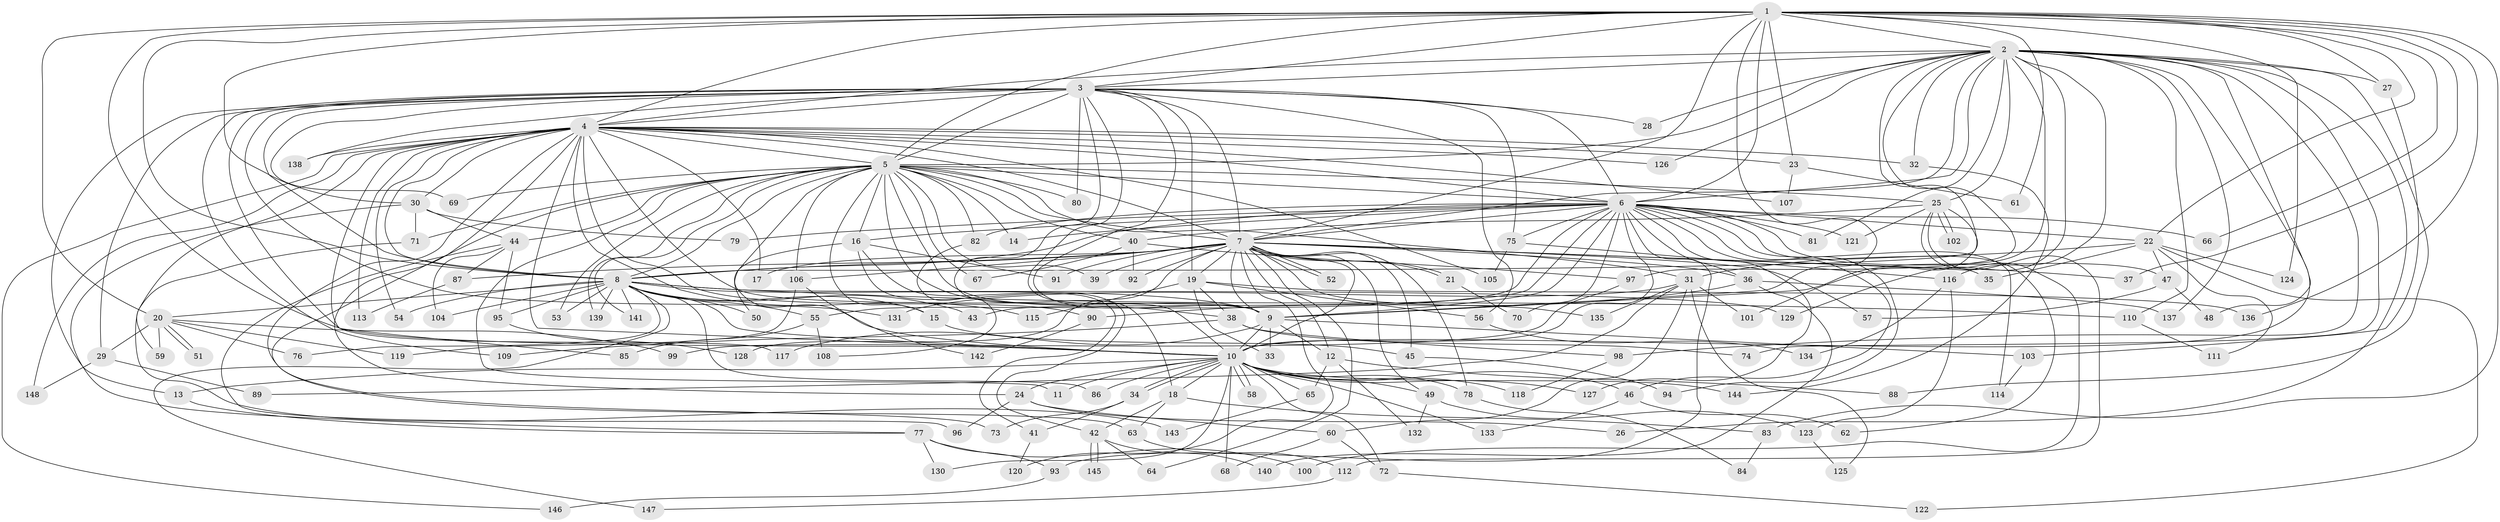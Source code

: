 // Generated by graph-tools (version 1.1) at 2025/43/03/09/25 04:43:40]
// undirected, 148 vertices, 321 edges
graph export_dot {
graph [start="1"]
  node [color=gray90,style=filled];
  1;
  2;
  3;
  4;
  5;
  6;
  7;
  8;
  9;
  10;
  11;
  12;
  13;
  14;
  15;
  16;
  17;
  18;
  19;
  20;
  21;
  22;
  23;
  24;
  25;
  26;
  27;
  28;
  29;
  30;
  31;
  32;
  33;
  34;
  35;
  36;
  37;
  38;
  39;
  40;
  41;
  42;
  43;
  44;
  45;
  46;
  47;
  48;
  49;
  50;
  51;
  52;
  53;
  54;
  55;
  56;
  57;
  58;
  59;
  60;
  61;
  62;
  63;
  64;
  65;
  66;
  67;
  68;
  69;
  70;
  71;
  72;
  73;
  74;
  75;
  76;
  77;
  78;
  79;
  80;
  81;
  82;
  83;
  84;
  85;
  86;
  87;
  88;
  89;
  90;
  91;
  92;
  93;
  94;
  95;
  96;
  97;
  98;
  99;
  100;
  101;
  102;
  103;
  104;
  105;
  106;
  107;
  108;
  109;
  110;
  111;
  112;
  113;
  114;
  115;
  116;
  117;
  118;
  119;
  120;
  121;
  122;
  123;
  124;
  125;
  126;
  127;
  128;
  129;
  130;
  131;
  132;
  133;
  134;
  135;
  136;
  137;
  138;
  139;
  140;
  141;
  142;
  143;
  144;
  145;
  146;
  147;
  148;
  1 -- 2;
  1 -- 3;
  1 -- 4;
  1 -- 5;
  1 -- 6;
  1 -- 7;
  1 -- 8;
  1 -- 9;
  1 -- 10;
  1 -- 20;
  1 -- 22;
  1 -- 23;
  1 -- 27;
  1 -- 30;
  1 -- 37;
  1 -- 61;
  1 -- 66;
  1 -- 83;
  1 -- 124;
  1 -- 136;
  2 -- 3;
  2 -- 4;
  2 -- 5;
  2 -- 6;
  2 -- 7;
  2 -- 8;
  2 -- 9;
  2 -- 10;
  2 -- 25;
  2 -- 26;
  2 -- 27;
  2 -- 28;
  2 -- 32;
  2 -- 48;
  2 -- 74;
  2 -- 81;
  2 -- 88;
  2 -- 97;
  2 -- 98;
  2 -- 110;
  2 -- 116;
  2 -- 126;
  2 -- 129;
  2 -- 137;
  3 -- 4;
  3 -- 5;
  3 -- 6;
  3 -- 7;
  3 -- 8;
  3 -- 9;
  3 -- 10;
  3 -- 13;
  3 -- 18;
  3 -- 19;
  3 -- 28;
  3 -- 29;
  3 -- 56;
  3 -- 69;
  3 -- 75;
  3 -- 80;
  3 -- 109;
  3 -- 117;
  3 -- 131;
  3 -- 138;
  4 -- 5;
  4 -- 6;
  4 -- 7;
  4 -- 8;
  4 -- 9;
  4 -- 10;
  4 -- 17;
  4 -- 23;
  4 -- 24;
  4 -- 30;
  4 -- 32;
  4 -- 54;
  4 -- 59;
  4 -- 63;
  4 -- 85;
  4 -- 90;
  4 -- 105;
  4 -- 107;
  4 -- 113;
  4 -- 115;
  4 -- 126;
  4 -- 138;
  4 -- 146;
  4 -- 148;
  5 -- 6;
  5 -- 7;
  5 -- 8;
  5 -- 9;
  5 -- 10;
  5 -- 11;
  5 -- 14;
  5 -- 15;
  5 -- 16;
  5 -- 25;
  5 -- 31;
  5 -- 38;
  5 -- 39;
  5 -- 40;
  5 -- 44;
  5 -- 53;
  5 -- 67;
  5 -- 69;
  5 -- 71;
  5 -- 73;
  5 -- 80;
  5 -- 82;
  5 -- 106;
  5 -- 139;
  5 -- 141;
  6 -- 7;
  6 -- 8;
  6 -- 9;
  6 -- 10;
  6 -- 14;
  6 -- 16;
  6 -- 22;
  6 -- 36;
  6 -- 43;
  6 -- 46;
  6 -- 47;
  6 -- 55;
  6 -- 62;
  6 -- 66;
  6 -- 70;
  6 -- 75;
  6 -- 79;
  6 -- 81;
  6 -- 82;
  6 -- 93;
  6 -- 94;
  6 -- 114;
  6 -- 121;
  6 -- 127;
  7 -- 8;
  7 -- 9;
  7 -- 10;
  7 -- 12;
  7 -- 17;
  7 -- 19;
  7 -- 21;
  7 -- 21;
  7 -- 35;
  7 -- 36;
  7 -- 37;
  7 -- 39;
  7 -- 45;
  7 -- 49;
  7 -- 52;
  7 -- 52;
  7 -- 57;
  7 -- 64;
  7 -- 78;
  7 -- 87;
  7 -- 91;
  7 -- 92;
  7 -- 106;
  7 -- 120;
  7 -- 128;
  7 -- 135;
  8 -- 9;
  8 -- 10;
  8 -- 15;
  8 -- 20;
  8 -- 43;
  8 -- 50;
  8 -- 53;
  8 -- 54;
  8 -- 55;
  8 -- 76;
  8 -- 86;
  8 -- 95;
  8 -- 104;
  8 -- 110;
  8 -- 129;
  8 -- 139;
  8 -- 141;
  8 -- 147;
  9 -- 10;
  9 -- 12;
  9 -- 33;
  9 -- 103;
  9 -- 117;
  10 -- 11;
  10 -- 13;
  10 -- 18;
  10 -- 24;
  10 -- 34;
  10 -- 34;
  10 -- 46;
  10 -- 49;
  10 -- 58;
  10 -- 58;
  10 -- 65;
  10 -- 68;
  10 -- 72;
  10 -- 78;
  10 -- 86;
  10 -- 118;
  10 -- 127;
  10 -- 130;
  10 -- 133;
  10 -- 144;
  12 -- 65;
  12 -- 88;
  12 -- 132;
  13 -- 77;
  15 -- 45;
  16 -- 41;
  16 -- 42;
  16 -- 50;
  16 -- 91;
  18 -- 42;
  18 -- 63;
  18 -- 83;
  19 -- 33;
  19 -- 38;
  19 -- 56;
  19 -- 115;
  19 -- 136;
  20 -- 29;
  20 -- 51;
  20 -- 51;
  20 -- 59;
  20 -- 76;
  20 -- 99;
  20 -- 119;
  21 -- 70;
  22 -- 31;
  22 -- 35;
  22 -- 47;
  22 -- 111;
  22 -- 122;
  22 -- 124;
  23 -- 61;
  23 -- 107;
  24 -- 26;
  24 -- 60;
  24 -- 96;
  25 -- 40;
  25 -- 100;
  25 -- 101;
  25 -- 102;
  25 -- 102;
  25 -- 112;
  25 -- 121;
  27 -- 103;
  29 -- 89;
  29 -- 148;
  30 -- 44;
  30 -- 71;
  30 -- 77;
  30 -- 79;
  31 -- 60;
  31 -- 89;
  31 -- 101;
  31 -- 125;
  31 -- 131;
  31 -- 135;
  32 -- 144;
  34 -- 41;
  34 -- 73;
  36 -- 90;
  36 -- 137;
  36 -- 140;
  38 -- 74;
  38 -- 98;
  38 -- 109;
  40 -- 67;
  40 -- 92;
  40 -- 97;
  41 -- 120;
  42 -- 64;
  42 -- 140;
  42 -- 145;
  42 -- 145;
  44 -- 87;
  44 -- 95;
  44 -- 96;
  44 -- 104;
  45 -- 94;
  46 -- 62;
  46 -- 133;
  47 -- 48;
  47 -- 57;
  49 -- 123;
  49 -- 132;
  55 -- 85;
  55 -- 108;
  56 -- 134;
  60 -- 68;
  60 -- 72;
  63 -- 112;
  65 -- 143;
  71 -- 143;
  72 -- 122;
  75 -- 105;
  75 -- 116;
  77 -- 93;
  77 -- 100;
  77 -- 130;
  78 -- 84;
  82 -- 108;
  83 -- 84;
  87 -- 113;
  90 -- 142;
  93 -- 146;
  95 -- 128;
  97 -- 99;
  98 -- 118;
  103 -- 114;
  106 -- 119;
  106 -- 142;
  110 -- 111;
  112 -- 147;
  116 -- 123;
  116 -- 134;
  123 -- 125;
}
